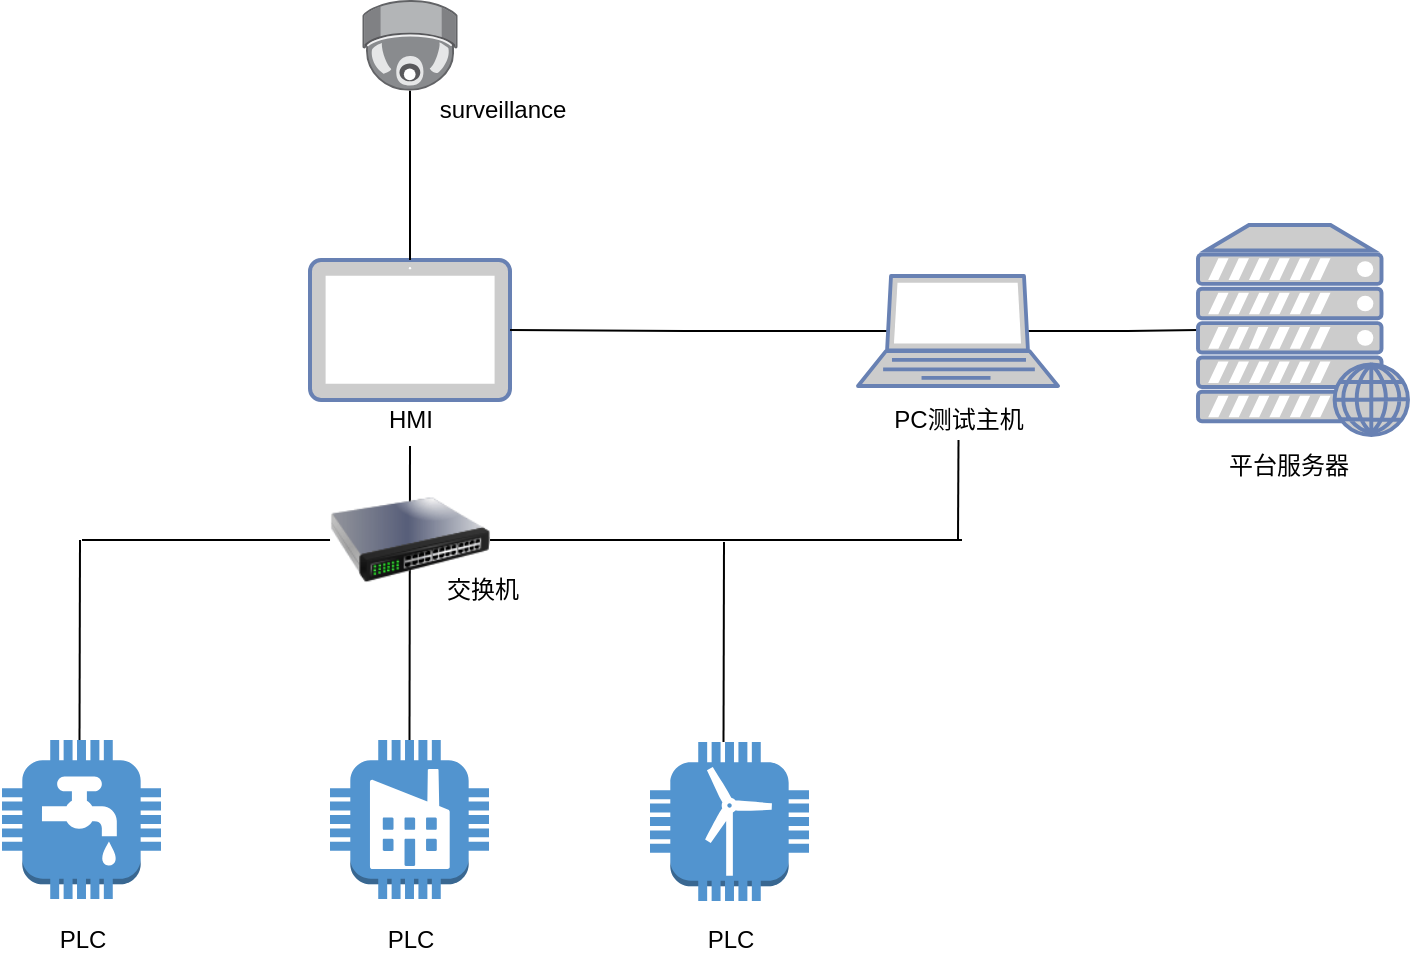 <mxfile version="20.3.6" type="github">
  <diagram id="_MhBu4PuzD_V3IULaS6F" name="Page-1">
    <mxGraphModel dx="1356" dy="774" grid="1" gridSize="10" guides="1" tooltips="1" connect="1" arrows="1" fold="1" page="1" pageScale="1" pageWidth="827" pageHeight="1169" math="0" shadow="0">
      <root>
        <mxCell id="0" />
        <mxCell id="1" parent="0" />
        <mxCell id="S2Mfujy98JKacmTleMhN-1" value="" style="fontColor=#0066CC;verticalAlign=top;verticalLabelPosition=bottom;labelPosition=center;align=center;html=1;outlineConnect=0;fillColor=#CCCCCC;strokeColor=#6881B3;gradientColor=none;gradientDirection=north;strokeWidth=2;shape=mxgraph.networks.tablet;" parent="1" vertex="1">
          <mxGeometry x="364" y="170" width="100" height="70" as="geometry" />
        </mxCell>
        <mxCell id="S2Mfujy98JKacmTleMhN-2" value="HMI" style="text;html=1;align=center;verticalAlign=middle;resizable=0;points=[];autosize=1;strokeColor=none;fillColor=none;" parent="1" vertex="1">
          <mxGeometry x="394" y="240" width="40" height="20" as="geometry" />
        </mxCell>
        <mxCell id="S2Mfujy98JKacmTleMhN-3" value="" style="outlineConnect=0;dashed=0;verticalLabelPosition=bottom;verticalAlign=top;align=center;html=1;shape=mxgraph.aws3.utility;fillColor=#5294CF;gradientColor=none;" parent="1" vertex="1">
          <mxGeometry x="210" y="410" width="79.5" height="79.5" as="geometry" />
        </mxCell>
        <mxCell id="S2Mfujy98JKacmTleMhN-4" value="" style="outlineConnect=0;dashed=0;verticalLabelPosition=bottom;verticalAlign=top;align=center;html=1;shape=mxgraph.aws3.factory;fillColor=#5294CF;gradientColor=none;" parent="1" vertex="1">
          <mxGeometry x="374" y="410" width="79.5" height="79.5" as="geometry" />
        </mxCell>
        <mxCell id="S2Mfujy98JKacmTleMhN-5" value="" style="outlineConnect=0;dashed=0;verticalLabelPosition=bottom;verticalAlign=top;align=center;html=1;shape=mxgraph.aws3.windfarm;fillColor=#5294CF;gradientColor=none;" parent="1" vertex="1">
          <mxGeometry x="534" y="411" width="79.5" height="79.5" as="geometry" />
        </mxCell>
        <mxCell id="S2Mfujy98JKacmTleMhN-9" value="" style="endArrow=none;html=1;rounded=0;entryX=0.5;entryY=1.15;entryDx=0;entryDy=0;entryPerimeter=0;exitX=0.5;exitY=0;exitDx=0;exitDy=0;exitPerimeter=0;" parent="1" source="S2Mfujy98JKacmTleMhN-4" target="S2Mfujy98JKacmTleMhN-2" edge="1">
          <mxGeometry width="50" height="50" relative="1" as="geometry">
            <mxPoint x="390" y="380" as="sourcePoint" />
            <mxPoint x="440" y="330" as="targetPoint" />
          </mxGeometry>
        </mxCell>
        <mxCell id="S2Mfujy98JKacmTleMhN-10" value="" style="endArrow=none;html=1;rounded=0;startArrow=none;" parent="1" edge="1" source="tCT5NsV_ORXExMiV4Q-R-1">
          <mxGeometry width="50" height="50" relative="1" as="geometry">
            <mxPoint x="250" y="310" as="sourcePoint" />
            <mxPoint x="690" y="310" as="targetPoint" />
          </mxGeometry>
        </mxCell>
        <mxCell id="S2Mfujy98JKacmTleMhN-11" value="" style="endArrow=none;html=1;rounded=0;exitX=0.5;exitY=0;exitDx=0;exitDy=0;exitPerimeter=0;" parent="1" edge="1">
          <mxGeometry width="50" height="50" relative="1" as="geometry">
            <mxPoint x="248.75" y="410" as="sourcePoint" />
            <mxPoint x="249" y="310" as="targetPoint" />
          </mxGeometry>
        </mxCell>
        <mxCell id="S2Mfujy98JKacmTleMhN-13" value="PLC" style="text;html=1;align=center;verticalAlign=middle;resizable=0;points=[];autosize=1;strokeColor=none;fillColor=none;" parent="1" vertex="1">
          <mxGeometry x="229.75" y="500" width="40" height="20" as="geometry" />
        </mxCell>
        <mxCell id="S2Mfujy98JKacmTleMhN-14" value="PLC" style="text;html=1;align=center;verticalAlign=middle;resizable=0;points=[];autosize=1;strokeColor=none;fillColor=none;" parent="1" vertex="1">
          <mxGeometry x="394" y="500" width="40" height="20" as="geometry" />
        </mxCell>
        <mxCell id="S2Mfujy98JKacmTleMhN-15" value="PLC" style="text;html=1;align=center;verticalAlign=middle;resizable=0;points=[];autosize=1;strokeColor=none;fillColor=none;" parent="1" vertex="1">
          <mxGeometry x="553.75" y="500" width="40" height="20" as="geometry" />
        </mxCell>
        <mxCell id="S2Mfujy98JKacmTleMhN-16" value="" style="points=[];aspect=fixed;html=1;align=center;shadow=0;dashed=0;image;image=img/lib/allied_telesis/security/Surveillance_Camera_Ceiling.svg;" parent="1" vertex="1">
          <mxGeometry x="390.15" y="40" width="47.71" height="45.4" as="geometry" />
        </mxCell>
        <mxCell id="S2Mfujy98JKacmTleMhN-17" value="" style="endArrow=none;html=1;rounded=0;exitX=0.5;exitY=0;exitDx=0;exitDy=0;exitPerimeter=0;" parent="1" source="S2Mfujy98JKacmTleMhN-1" target="S2Mfujy98JKacmTleMhN-16" edge="1">
          <mxGeometry width="50" height="50" relative="1" as="geometry">
            <mxPoint x="390" y="380" as="sourcePoint" />
            <mxPoint x="440" y="330" as="targetPoint" />
          </mxGeometry>
        </mxCell>
        <mxCell id="S2Mfujy98JKacmTleMhN-18" value="surveillance" style="text;html=1;align=center;verticalAlign=middle;resizable=0;points=[];autosize=1;strokeColor=none;fillColor=none;" parent="1" vertex="1">
          <mxGeometry x="420" y="85.4" width="80" height="20" as="geometry" />
        </mxCell>
        <mxCell id="tCT5NsV_ORXExMiV4Q-R-7" style="edgeStyle=orthogonalEdgeStyle;rounded=0;orthogonalLoop=1;jettySize=auto;html=1;exitX=0.85;exitY=0.5;exitDx=0;exitDy=0;exitPerimeter=0;entryX=0;entryY=0.5;entryDx=0;entryDy=0;entryPerimeter=0;endArrow=none;endFill=0;" edge="1" parent="1" source="tCT5NsV_ORXExMiV4Q-R-3" target="tCT5NsV_ORXExMiV4Q-R-6">
          <mxGeometry relative="1" as="geometry" />
        </mxCell>
        <mxCell id="tCT5NsV_ORXExMiV4Q-R-12" style="edgeStyle=orthogonalEdgeStyle;rounded=0;orthogonalLoop=1;jettySize=auto;html=1;exitX=0.15;exitY=0.5;exitDx=0;exitDy=0;exitPerimeter=0;entryX=1;entryY=0.5;entryDx=0;entryDy=0;entryPerimeter=0;startArrow=none;startFill=0;endArrow=none;endFill=0;" edge="1" parent="1" source="tCT5NsV_ORXExMiV4Q-R-3" target="S2Mfujy98JKacmTleMhN-1">
          <mxGeometry relative="1" as="geometry" />
        </mxCell>
        <mxCell id="tCT5NsV_ORXExMiV4Q-R-3" value="" style="fontColor=#0066CC;verticalAlign=top;verticalLabelPosition=bottom;labelPosition=center;align=center;html=1;outlineConnect=0;fillColor=#CCCCCC;strokeColor=#6881B3;gradientColor=none;gradientDirection=north;strokeWidth=2;shape=mxgraph.networks.laptop;" vertex="1" parent="1">
          <mxGeometry x="638" y="178" width="100" height="55" as="geometry" />
        </mxCell>
        <mxCell id="tCT5NsV_ORXExMiV4Q-R-4" value="PC测试主机" style="text;html=1;align=center;verticalAlign=middle;resizable=0;points=[];autosize=1;strokeColor=none;fillColor=none;" vertex="1" parent="1">
          <mxGeometry x="643" y="235" width="90" height="30" as="geometry" />
        </mxCell>
        <mxCell id="tCT5NsV_ORXExMiV4Q-R-6" value="" style="fontColor=#0066CC;verticalAlign=top;verticalLabelPosition=bottom;labelPosition=center;align=center;html=1;outlineConnect=0;fillColor=#CCCCCC;strokeColor=#6881B3;gradientColor=none;gradientDirection=north;strokeWidth=2;shape=mxgraph.networks.web_server;" vertex="1" parent="1">
          <mxGeometry x="808" y="152.5" width="105" height="105" as="geometry" />
        </mxCell>
        <mxCell id="tCT5NsV_ORXExMiV4Q-R-8" value="平台服务器" style="text;html=1;align=center;verticalAlign=middle;resizable=0;points=[];autosize=1;strokeColor=none;fillColor=none;" vertex="1" parent="1">
          <mxGeometry x="813" y="257.5" width="80" height="30" as="geometry" />
        </mxCell>
        <mxCell id="tCT5NsV_ORXExMiV4Q-R-10" value="" style="endArrow=none;html=1;rounded=0;exitX=0.5;exitY=0;exitDx=0;exitDy=0;exitPerimeter=0;" edge="1" parent="1">
          <mxGeometry width="50" height="50" relative="1" as="geometry">
            <mxPoint x="688" y="310" as="sourcePoint" />
            <mxPoint x="688.25" y="260" as="targetPoint" />
          </mxGeometry>
        </mxCell>
        <mxCell id="tCT5NsV_ORXExMiV4Q-R-1" value="" style="image;html=1;image=img/lib/clip_art/networking/Switch_128x128.png" vertex="1" parent="1">
          <mxGeometry x="374.01" y="270" width="80" height="80" as="geometry" />
        </mxCell>
        <mxCell id="tCT5NsV_ORXExMiV4Q-R-11" value="" style="endArrow=none;html=1;rounded=0;" edge="1" parent="1" target="tCT5NsV_ORXExMiV4Q-R-1">
          <mxGeometry width="50" height="50" relative="1" as="geometry">
            <mxPoint x="250" y="310" as="sourcePoint" />
            <mxPoint x="800" y="310" as="targetPoint" />
          </mxGeometry>
        </mxCell>
        <mxCell id="tCT5NsV_ORXExMiV4Q-R-13" value="" style="endArrow=none;html=1;rounded=0;exitX=0.5;exitY=0;exitDx=0;exitDy=0;exitPerimeter=0;" edge="1" parent="1">
          <mxGeometry width="50" height="50" relative="1" as="geometry">
            <mxPoint x="570.75" y="411" as="sourcePoint" />
            <mxPoint x="571" y="311" as="targetPoint" />
          </mxGeometry>
        </mxCell>
        <mxCell id="tCT5NsV_ORXExMiV4Q-R-14" value="交换机" style="text;html=1;align=center;verticalAlign=middle;resizable=0;points=[];autosize=1;strokeColor=none;fillColor=none;" vertex="1" parent="1">
          <mxGeometry x="420" y="320" width="60" height="30" as="geometry" />
        </mxCell>
      </root>
    </mxGraphModel>
  </diagram>
</mxfile>
